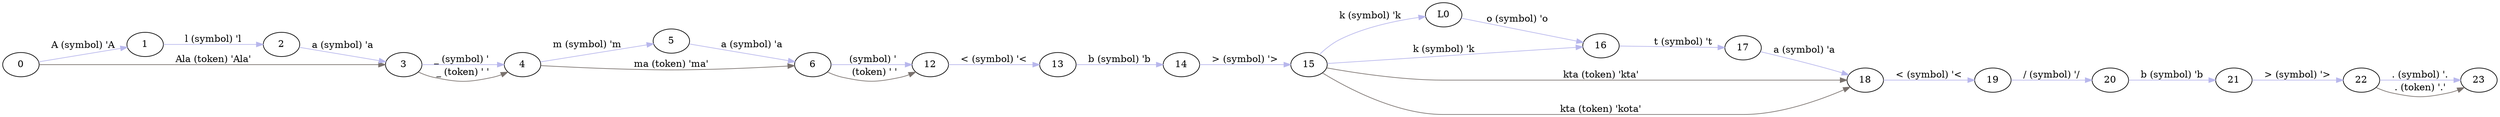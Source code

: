 digraph G {
rankdir=LR
0 -> 1 [label="A (symbol) 'A",color="#b8b7ec"]
1 -> 2 [label="l (symbol) 'l",color="#b8b7ec"]
2 -> 3 [label="a (symbol) 'a",color="#b8b7ec"]
0 -> 3 [label="Ala (token) 'Ala'",color="#7a726e"]
3 -> 4 [label="_ (symbol) ' ",color="#b8b7ec"]
3 -> 4 [label="_ (token) ' '",color="#7a726e"]
4 -> 5 [label="m (symbol) 'm",color="#b8b7ec"]
5 -> 6 [label="a (symbol) 'a",color="#b8b7ec"]
4 -> 6 [label="ma (token) 'ma'",color="#7a726e"]
6 -> 12 [label="&nbsp; (symbol) ' ",color="#b8b7ec"]
6 -> 12 [label="&nbsp; (token) ' '",color="#7a726e"]
12 -> 13 [label="< (symbol) '<",color="#b8b7ec"]
13 -> 14 [label="b (symbol) 'b",color="#b8b7ec"]
14 -> 15 [label="> (symbol) '>",color="#b8b7ec"]
15 -> L0 [label="k (symbol) 'k",color="#b8b7ec"]
15 -> 16 [label="k (symbol) 'k",color="#b8b7ec"]
L0 -> 16 [label="o (symbol) 'o",color="#b8b7ec"]
16 -> 17 [label="t (symbol) 't",color="#b8b7ec"]
17 -> 18 [label="a (symbol) 'a",color="#b8b7ec"]
15 -> 18 [label="kta (token) 'kta'",color="#7a726e"]
15 -> 18 [label="kta (token) 'kota'",color="#7a726e"]
18 -> 19 [label="< (symbol) '<",color="#b8b7ec"]
19 -> 20 [label="/ (symbol) '/",color="#b8b7ec"]
20 -> 21 [label="b (symbol) 'b",color="#b8b7ec"]
21 -> 22 [label="> (symbol) '>",color="#b8b7ec"]
22 -> 23 [label=". (symbol) '.",color="#b8b7ec"]
22 -> 23 [label=". (token) '.'",color="#7a726e"]
}
